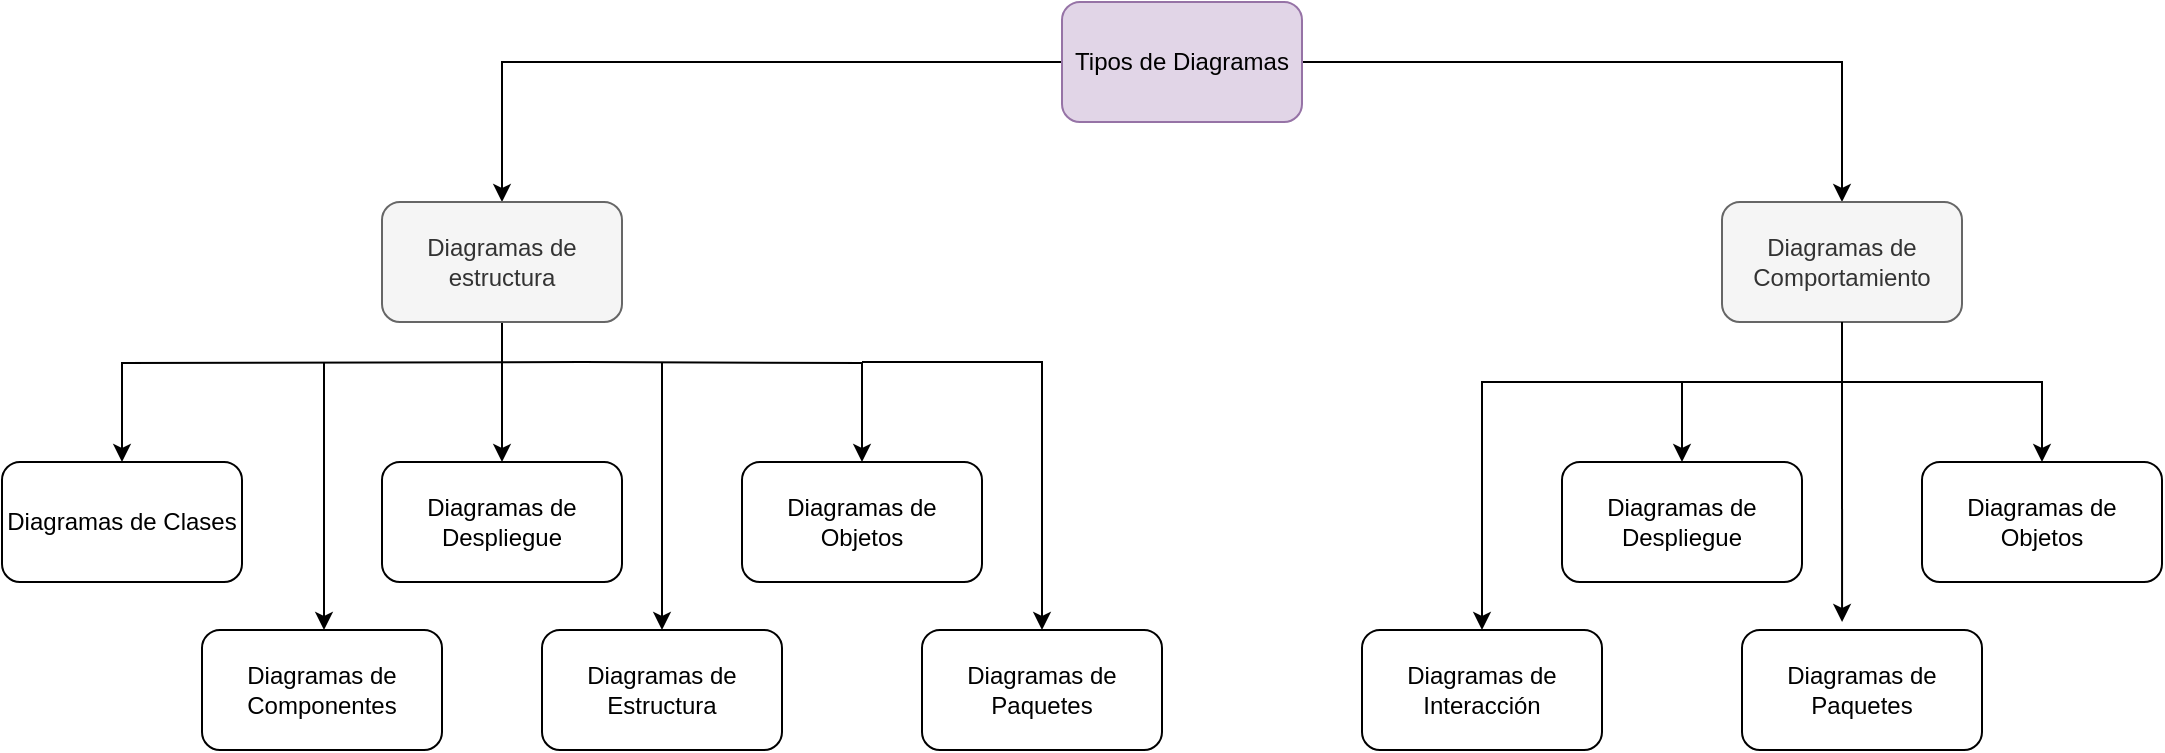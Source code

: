 <mxfile version="21.2.1" type="github">
  <diagram name="Página-1" id="rC-ZMEh5qf5vtc32I4Vb">
    <mxGraphModel dx="1000" dy="546" grid="1" gridSize="10" guides="1" tooltips="1" connect="1" arrows="1" fold="1" page="1" pageScale="1" pageWidth="1169" pageHeight="827" math="0" shadow="0">
      <root>
        <mxCell id="0" />
        <mxCell id="1" parent="0" />
        <mxCell id="Wd9m8drCYMv4-uO5FXAj-5" style="edgeStyle=orthogonalEdgeStyle;rounded=0;orthogonalLoop=1;jettySize=auto;html=1;exitX=1;exitY=0.5;exitDx=0;exitDy=0;entryX=0.5;entryY=0;entryDx=0;entryDy=0;" edge="1" parent="1" source="Wd9m8drCYMv4-uO5FXAj-1" target="Wd9m8drCYMv4-uO5FXAj-3">
          <mxGeometry relative="1" as="geometry" />
        </mxCell>
        <mxCell id="Wd9m8drCYMv4-uO5FXAj-6" style="edgeStyle=orthogonalEdgeStyle;rounded=0;orthogonalLoop=1;jettySize=auto;html=1;exitX=0;exitY=0.5;exitDx=0;exitDy=0;" edge="1" parent="1" source="Wd9m8drCYMv4-uO5FXAj-1" target="Wd9m8drCYMv4-uO5FXAj-2">
          <mxGeometry relative="1" as="geometry" />
        </mxCell>
        <mxCell id="Wd9m8drCYMv4-uO5FXAj-1" value="Tipos de Diagramas" style="rounded=1;whiteSpace=wrap;html=1;fillColor=#e1d5e7;strokeColor=#9673a6;" vertex="1" parent="1">
          <mxGeometry x="570" y="40" width="120" height="60" as="geometry" />
        </mxCell>
        <mxCell id="Wd9m8drCYMv4-uO5FXAj-9" style="edgeStyle=orthogonalEdgeStyle;rounded=0;orthogonalLoop=1;jettySize=auto;html=1;entryX=0.5;entryY=0;entryDx=0;entryDy=0;" edge="1" parent="1" target="Wd9m8drCYMv4-uO5FXAj-7">
          <mxGeometry relative="1" as="geometry">
            <mxPoint x="330" y="220" as="sourcePoint" />
          </mxGeometry>
        </mxCell>
        <mxCell id="Wd9m8drCYMv4-uO5FXAj-12" style="edgeStyle=orthogonalEdgeStyle;rounded=0;orthogonalLoop=1;jettySize=auto;html=1;exitX=0.5;exitY=1;exitDx=0;exitDy=0;" edge="1" parent="1" source="Wd9m8drCYMv4-uO5FXAj-2" target="Wd9m8drCYMv4-uO5FXAj-10">
          <mxGeometry relative="1" as="geometry">
            <Array as="points">
              <mxPoint x="290" y="200" />
            </Array>
          </mxGeometry>
        </mxCell>
        <mxCell id="Wd9m8drCYMv4-uO5FXAj-13" style="edgeStyle=orthogonalEdgeStyle;rounded=0;orthogonalLoop=1;jettySize=auto;html=1;entryX=0.5;entryY=0;entryDx=0;entryDy=0;" edge="1" parent="1" target="Wd9m8drCYMv4-uO5FXAj-11">
          <mxGeometry relative="1" as="geometry">
            <mxPoint x="330" y="220" as="sourcePoint" />
          </mxGeometry>
        </mxCell>
        <mxCell id="Wd9m8drCYMv4-uO5FXAj-2" value="Diagramas de estructura" style="rounded=1;whiteSpace=wrap;html=1;fillColor=#f5f5f5;fontColor=#333333;strokeColor=#666666;" vertex="1" parent="1">
          <mxGeometry x="230" y="140" width="120" height="60" as="geometry" />
        </mxCell>
        <mxCell id="Wd9m8drCYMv4-uO5FXAj-27" style="edgeStyle=orthogonalEdgeStyle;rounded=0;orthogonalLoop=1;jettySize=auto;html=1;exitX=0.5;exitY=1;exitDx=0;exitDy=0;" edge="1" parent="1" source="Wd9m8drCYMv4-uO5FXAj-3">
          <mxGeometry relative="1" as="geometry">
            <mxPoint x="960" y="200" as="targetPoint" />
          </mxGeometry>
        </mxCell>
        <mxCell id="Wd9m8drCYMv4-uO5FXAj-3" value="Diagramas de Comportamiento" style="rounded=1;whiteSpace=wrap;html=1;fillColor=#f5f5f5;fontColor=#333333;strokeColor=#666666;" vertex="1" parent="1">
          <mxGeometry x="900" y="140" width="120" height="60" as="geometry" />
        </mxCell>
        <mxCell id="Wd9m8drCYMv4-uO5FXAj-7" value="Diagramas de Clases" style="rounded=1;whiteSpace=wrap;html=1;" vertex="1" parent="1">
          <mxGeometry x="40" y="270" width="120" height="60" as="geometry" />
        </mxCell>
        <mxCell id="Wd9m8drCYMv4-uO5FXAj-18" style="edgeStyle=orthogonalEdgeStyle;rounded=0;orthogonalLoop=1;jettySize=auto;html=1;entryX=0.5;entryY=0;entryDx=0;entryDy=0;" edge="1" parent="1">
          <mxGeometry relative="1" as="geometry">
            <mxPoint x="201" y="220" as="sourcePoint" />
            <mxPoint x="201" y="354" as="targetPoint" />
          </mxGeometry>
        </mxCell>
        <mxCell id="Wd9m8drCYMv4-uO5FXAj-10" value="Diagramas de Despliegue" style="rounded=1;whiteSpace=wrap;html=1;" vertex="1" parent="1">
          <mxGeometry x="230" y="270" width="120" height="60" as="geometry" />
        </mxCell>
        <mxCell id="Wd9m8drCYMv4-uO5FXAj-11" value="Diagramas de Objetos" style="rounded=1;whiteSpace=wrap;html=1;" vertex="1" parent="1">
          <mxGeometry x="410" y="270" width="120" height="60" as="geometry" />
        </mxCell>
        <mxCell id="Wd9m8drCYMv4-uO5FXAj-14" value="Diagramas de Componentes" style="rounded=1;whiteSpace=wrap;html=1;" vertex="1" parent="1">
          <mxGeometry x="140" y="354" width="120" height="60" as="geometry" />
        </mxCell>
        <mxCell id="Wd9m8drCYMv4-uO5FXAj-15" value="Diagramas de Estructura" style="rounded=1;whiteSpace=wrap;html=1;" vertex="1" parent="1">
          <mxGeometry x="310" y="354" width="120" height="60" as="geometry" />
        </mxCell>
        <mxCell id="Wd9m8drCYMv4-uO5FXAj-16" value="Diagramas de Paquetes" style="rounded=1;whiteSpace=wrap;html=1;" vertex="1" parent="1">
          <mxGeometry x="500" y="354" width="120" height="60" as="geometry" />
        </mxCell>
        <mxCell id="Wd9m8drCYMv4-uO5FXAj-17" value="" style="endArrow=classic;html=1;rounded=0;" edge="1" parent="1" target="Wd9m8drCYMv4-uO5FXAj-15">
          <mxGeometry width="50" height="50" relative="1" as="geometry">
            <mxPoint x="370" y="220" as="sourcePoint" />
            <mxPoint x="330" y="250" as="targetPoint" />
          </mxGeometry>
        </mxCell>
        <mxCell id="Wd9m8drCYMv4-uO5FXAj-20" value="" style="endArrow=classic;html=1;rounded=0;entryX=0.5;entryY=0;entryDx=0;entryDy=0;" edge="1" parent="1" target="Wd9m8drCYMv4-uO5FXAj-16">
          <mxGeometry width="50" height="50" relative="1" as="geometry">
            <mxPoint x="470" y="220" as="sourcePoint" />
            <mxPoint x="350" y="190" as="targetPoint" />
            <Array as="points">
              <mxPoint x="560" y="220" />
            </Array>
          </mxGeometry>
        </mxCell>
        <mxCell id="Wd9m8drCYMv4-uO5FXAj-21" value="Diagramas de Despliegue" style="rounded=1;whiteSpace=wrap;html=1;" vertex="1" parent="1">
          <mxGeometry x="820" y="270" width="120" height="60" as="geometry" />
        </mxCell>
        <mxCell id="Wd9m8drCYMv4-uO5FXAj-22" value="Diagramas de Objetos" style="rounded=1;whiteSpace=wrap;html=1;" vertex="1" parent="1">
          <mxGeometry x="1000" y="270" width="120" height="60" as="geometry" />
        </mxCell>
        <mxCell id="Wd9m8drCYMv4-uO5FXAj-23" value="Diagramas de Interacción" style="rounded=1;whiteSpace=wrap;html=1;" vertex="1" parent="1">
          <mxGeometry x="720" y="354" width="120" height="60" as="geometry" />
        </mxCell>
        <mxCell id="Wd9m8drCYMv4-uO5FXAj-24" value="Diagramas de Paquetes" style="rounded=1;whiteSpace=wrap;html=1;" vertex="1" parent="1">
          <mxGeometry x="910" y="354" width="120" height="60" as="geometry" />
        </mxCell>
        <mxCell id="Wd9m8drCYMv4-uO5FXAj-31" value="" style="endArrow=classic;html=1;rounded=0;entryX=0.5;entryY=0;entryDx=0;entryDy=0;" edge="1" parent="1" target="Wd9m8drCYMv4-uO5FXAj-21">
          <mxGeometry width="50" height="50" relative="1" as="geometry">
            <mxPoint x="880" y="230" as="sourcePoint" />
            <mxPoint x="1000" y="200" as="targetPoint" />
          </mxGeometry>
        </mxCell>
        <mxCell id="Wd9m8drCYMv4-uO5FXAj-32" value="" style="endArrow=classic;html=1;rounded=0;entryX=0.417;entryY=-0.067;entryDx=0;entryDy=0;entryPerimeter=0;" edge="1" parent="1" target="Wd9m8drCYMv4-uO5FXAj-24">
          <mxGeometry width="50" height="50" relative="1" as="geometry">
            <mxPoint x="960" y="230" as="sourcePoint" />
            <mxPoint x="890" y="280" as="targetPoint" />
          </mxGeometry>
        </mxCell>
        <mxCell id="Wd9m8drCYMv4-uO5FXAj-33" value="" style="endArrow=classic;html=1;rounded=0;entryX=0.5;entryY=0;entryDx=0;entryDy=0;" edge="1" parent="1" target="Wd9m8drCYMv4-uO5FXAj-22">
          <mxGeometry width="50" height="50" relative="1" as="geometry">
            <mxPoint x="960" y="230" as="sourcePoint" />
            <mxPoint x="1000" y="200" as="targetPoint" />
            <Array as="points">
              <mxPoint x="1060" y="230" />
            </Array>
          </mxGeometry>
        </mxCell>
        <mxCell id="Wd9m8drCYMv4-uO5FXAj-34" value="" style="endArrow=classic;html=1;rounded=0;exitX=0.5;exitY=1;exitDx=0;exitDy=0;entryX=0.5;entryY=0;entryDx=0;entryDy=0;" edge="1" parent="1" source="Wd9m8drCYMv4-uO5FXAj-3" target="Wd9m8drCYMv4-uO5FXAj-23">
          <mxGeometry width="50" height="50" relative="1" as="geometry">
            <mxPoint x="950" y="250" as="sourcePoint" />
            <mxPoint x="1000" y="200" as="targetPoint" />
            <Array as="points">
              <mxPoint x="960" y="230" />
              <mxPoint x="780" y="230" />
            </Array>
          </mxGeometry>
        </mxCell>
      </root>
    </mxGraphModel>
  </diagram>
</mxfile>
